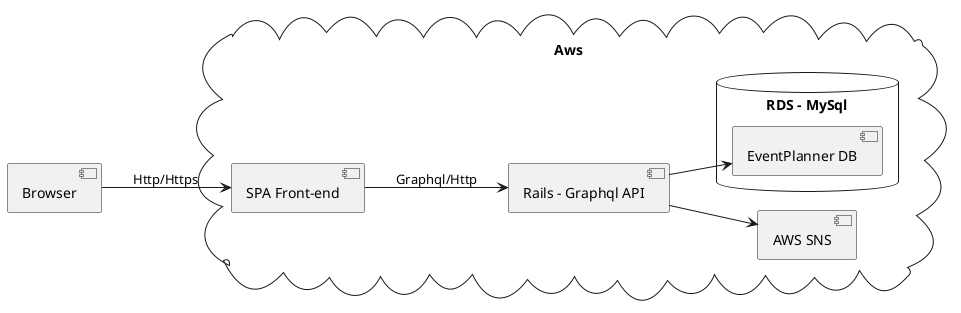 @startuml
left to right direction

[Browser]
cloud "Aws" {

    [SPA Front-end]

    [Rails - Graphql API]

    database "RDS - MySql" {
        [EventPlanner DB]
    }

    [AWS SNS]
}

[Browser] --> [SPA Front-end] :Http/Https
[SPA Front-end] --> [Rails - Graphql API] : Graphql/Http
[Rails - Graphql API] --> [EventPlanner DB]
[Rails - Graphql API] -->  [AWS SNS]
@enduml
